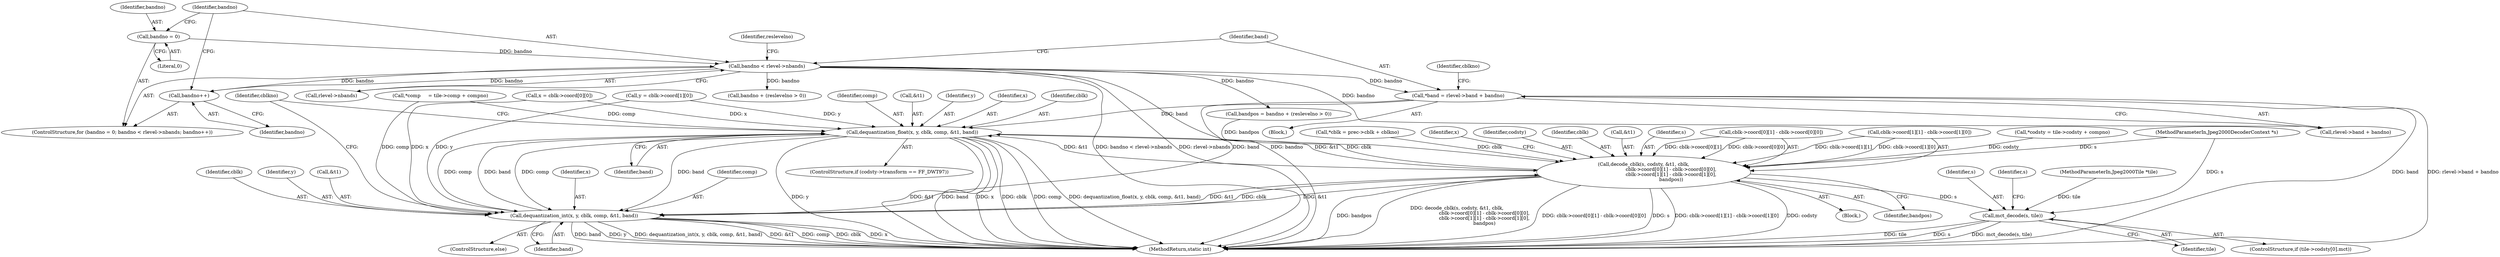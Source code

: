 digraph "0_FFmpeg_fe448cd28d674c3eff3072552eae366d0b659ce9@integer" {
"1000193" [label="(Call,*band = rlevel->band + bandno)"];
"1000182" [label="(Call,bandno < rlevel->nbands)"];
"1000187" [label="(Call,bandno++)"];
"1000179" [label="(Call,bandno = 0)"];
"1000359" [label="(Call,dequantization_float(x, y, cblk, comp, &t1, band))"];
"1000298" [label="(Call,decode_cblk(s, codsty, &t1, cblk,\n                                    cblk->coord[0][1] - cblk->coord[0][0],\n                                    cblk->coord[1][1] - cblk->coord[1][0],\n                                    bandpos))"];
"1000368" [label="(Call,dequantization_int(x, y, cblk, comp, &t1, band))"];
"1000405" [label="(Call,mct_decode(s, tile))"];
"1000353" [label="(ControlStructure,if (codsty->transform == FF_DWT97))"];
"1000334" [label="(Identifier,bandpos)"];
"1000193" [label="(Call,*band = rlevel->band + bandno)"];
"1000367" [label="(ControlStructure,else)"];
"1000335" [label="(Call,x = cblk->coord[0][0])"];
"1000406" [label="(Identifier,s)"];
"1000369" [label="(Identifier,x)"];
"1000291" [label="(Call,*cblk = prec->cblk + cblkno)"];
"1000183" [label="(Identifier,bandno)"];
"1000359" [label="(Call,dequantization_float(x, y, cblk, comp, &t1, band))"];
"1000336" [label="(Identifier,x)"];
"1000119" [label="(MethodParameterIn,Jpeg2000DecoderContext *s)"];
"1000207" [label="(Call,bandno + (reslevelno > 0))"];
"1000202" [label="(Identifier,cblkno)"];
"1000286" [label="(Identifier,cblkno)"];
"1000300" [label="(Identifier,codsty)"];
"1000298" [label="(Call,decode_cblk(s, codsty, &t1, cblk,\n                                    cblk->coord[0][1] - cblk->coord[0][0],\n                                    cblk->coord[1][1] - cblk->coord[1][0],\n                                    bandpos))"];
"1000412" [label="(Identifier,s)"];
"1000368" [label="(Call,dequantization_int(x, y, cblk, comp, &t1, band))"];
"1001114" [label="(MethodReturn,static int)"];
"1000120" [label="(MethodParameterIn,Jpeg2000Tile *tile)"];
"1000366" [label="(Identifier,band)"];
"1000363" [label="(Identifier,comp)"];
"1000364" [label="(Call,&t1)"];
"1000143" [label="(Call,*comp     = tile->comp + compno)"];
"1000180" [label="(Identifier,bandno)"];
"1000371" [label="(Identifier,cblk)"];
"1000189" [label="(Block,)"];
"1000303" [label="(Identifier,cblk)"];
"1000301" [label="(Call,&t1)"];
"1000287" [label="(Block,)"];
"1000168" [label="(Identifier,reslevelno)"];
"1000181" [label="(Literal,0)"];
"1000370" [label="(Identifier,y)"];
"1000407" [label="(Identifier,tile)"];
"1000373" [label="(Call,&t1)"];
"1000299" [label="(Identifier,s)"];
"1000187" [label="(Call,bandno++)"];
"1000188" [label="(Identifier,bandno)"];
"1000184" [label="(Call,rlevel->nbands)"];
"1000344" [label="(Call,y = cblk->coord[1][0])"];
"1000304" [label="(Call,cblk->coord[0][1] - cblk->coord[0][0])"];
"1000372" [label="(Identifier,comp)"];
"1000178" [label="(ControlStructure,for (bandno = 0; bandno < rlevel->nbands; bandno++))"];
"1000319" [label="(Call,cblk->coord[1][1] - cblk->coord[1][0])"];
"1000375" [label="(Identifier,band)"];
"1000405" [label="(Call,mct_decode(s, tile))"];
"1000361" [label="(Identifier,y)"];
"1000205" [label="(Call,bandpos = bandno + (reslevelno > 0))"];
"1000397" [label="(ControlStructure,if (tile->codsty[0].mct))"];
"1000182" [label="(Call,bandno < rlevel->nbands)"];
"1000360" [label="(Identifier,x)"];
"1000179" [label="(Call,bandno = 0)"];
"1000195" [label="(Call,rlevel->band + bandno)"];
"1000194" [label="(Identifier,band)"];
"1000151" [label="(Call,*codsty = tile->codsty + compno)"];
"1000362" [label="(Identifier,cblk)"];
"1000193" -> "1000189"  [label="AST: "];
"1000193" -> "1000195"  [label="CFG: "];
"1000194" -> "1000193"  [label="AST: "];
"1000195" -> "1000193"  [label="AST: "];
"1000202" -> "1000193"  [label="CFG: "];
"1000193" -> "1001114"  [label="DDG: band"];
"1000193" -> "1001114"  [label="DDG: rlevel->band + bandno"];
"1000182" -> "1000193"  [label="DDG: bandno"];
"1000193" -> "1000359"  [label="DDG: band"];
"1000193" -> "1000368"  [label="DDG: band"];
"1000182" -> "1000178"  [label="AST: "];
"1000182" -> "1000184"  [label="CFG: "];
"1000183" -> "1000182"  [label="AST: "];
"1000184" -> "1000182"  [label="AST: "];
"1000194" -> "1000182"  [label="CFG: "];
"1000168" -> "1000182"  [label="CFG: "];
"1000182" -> "1001114"  [label="DDG: bandno < rlevel->nbands"];
"1000182" -> "1001114"  [label="DDG: rlevel->nbands"];
"1000182" -> "1001114"  [label="DDG: bandno"];
"1000187" -> "1000182"  [label="DDG: bandno"];
"1000179" -> "1000182"  [label="DDG: bandno"];
"1000182" -> "1000187"  [label="DDG: bandno"];
"1000182" -> "1000195"  [label="DDG: bandno"];
"1000182" -> "1000205"  [label="DDG: bandno"];
"1000182" -> "1000207"  [label="DDG: bandno"];
"1000187" -> "1000178"  [label="AST: "];
"1000187" -> "1000188"  [label="CFG: "];
"1000188" -> "1000187"  [label="AST: "];
"1000183" -> "1000187"  [label="CFG: "];
"1000179" -> "1000178"  [label="AST: "];
"1000179" -> "1000181"  [label="CFG: "];
"1000180" -> "1000179"  [label="AST: "];
"1000181" -> "1000179"  [label="AST: "];
"1000183" -> "1000179"  [label="CFG: "];
"1000359" -> "1000353"  [label="AST: "];
"1000359" -> "1000366"  [label="CFG: "];
"1000360" -> "1000359"  [label="AST: "];
"1000361" -> "1000359"  [label="AST: "];
"1000362" -> "1000359"  [label="AST: "];
"1000363" -> "1000359"  [label="AST: "];
"1000364" -> "1000359"  [label="AST: "];
"1000366" -> "1000359"  [label="AST: "];
"1000286" -> "1000359"  [label="CFG: "];
"1000359" -> "1001114"  [label="DDG: y"];
"1000359" -> "1001114"  [label="DDG: &t1"];
"1000359" -> "1001114"  [label="DDG: band"];
"1000359" -> "1001114"  [label="DDG: x"];
"1000359" -> "1001114"  [label="DDG: cblk"];
"1000359" -> "1001114"  [label="DDG: comp"];
"1000359" -> "1001114"  [label="DDG: dequantization_float(x, y, cblk, comp, &t1, band)"];
"1000359" -> "1000298"  [label="DDG: &t1"];
"1000335" -> "1000359"  [label="DDG: x"];
"1000344" -> "1000359"  [label="DDG: y"];
"1000298" -> "1000359"  [label="DDG: cblk"];
"1000298" -> "1000359"  [label="DDG: &t1"];
"1000143" -> "1000359"  [label="DDG: comp"];
"1000368" -> "1000359"  [label="DDG: comp"];
"1000368" -> "1000359"  [label="DDG: band"];
"1000359" -> "1000368"  [label="DDG: comp"];
"1000359" -> "1000368"  [label="DDG: band"];
"1000298" -> "1000287"  [label="AST: "];
"1000298" -> "1000334"  [label="CFG: "];
"1000299" -> "1000298"  [label="AST: "];
"1000300" -> "1000298"  [label="AST: "];
"1000301" -> "1000298"  [label="AST: "];
"1000303" -> "1000298"  [label="AST: "];
"1000304" -> "1000298"  [label="AST: "];
"1000319" -> "1000298"  [label="AST: "];
"1000334" -> "1000298"  [label="AST: "];
"1000336" -> "1000298"  [label="CFG: "];
"1000298" -> "1001114"  [label="DDG: bandpos"];
"1000298" -> "1001114"  [label="DDG: decode_cblk(s, codsty, &t1, cblk,\n                                    cblk->coord[0][1] - cblk->coord[0][0],\n                                    cblk->coord[1][1] - cblk->coord[1][0],\n                                    bandpos)"];
"1000298" -> "1001114"  [label="DDG: cblk->coord[0][1] - cblk->coord[0][0]"];
"1000298" -> "1001114"  [label="DDG: s"];
"1000298" -> "1001114"  [label="DDG: cblk->coord[1][1] - cblk->coord[1][0]"];
"1000298" -> "1001114"  [label="DDG: codsty"];
"1000119" -> "1000298"  [label="DDG: s"];
"1000151" -> "1000298"  [label="DDG: codsty"];
"1000368" -> "1000298"  [label="DDG: &t1"];
"1000291" -> "1000298"  [label="DDG: cblk"];
"1000304" -> "1000298"  [label="DDG: cblk->coord[0][1]"];
"1000304" -> "1000298"  [label="DDG: cblk->coord[0][0]"];
"1000319" -> "1000298"  [label="DDG: cblk->coord[1][1]"];
"1000319" -> "1000298"  [label="DDG: cblk->coord[1][0]"];
"1000205" -> "1000298"  [label="DDG: bandpos"];
"1000298" -> "1000368"  [label="DDG: cblk"];
"1000298" -> "1000368"  [label="DDG: &t1"];
"1000298" -> "1000405"  [label="DDG: s"];
"1000368" -> "1000367"  [label="AST: "];
"1000368" -> "1000375"  [label="CFG: "];
"1000369" -> "1000368"  [label="AST: "];
"1000370" -> "1000368"  [label="AST: "];
"1000371" -> "1000368"  [label="AST: "];
"1000372" -> "1000368"  [label="AST: "];
"1000373" -> "1000368"  [label="AST: "];
"1000375" -> "1000368"  [label="AST: "];
"1000286" -> "1000368"  [label="CFG: "];
"1000368" -> "1001114"  [label="DDG: x"];
"1000368" -> "1001114"  [label="DDG: band"];
"1000368" -> "1001114"  [label="DDG: y"];
"1000368" -> "1001114"  [label="DDG: dequantization_int(x, y, cblk, comp, &t1, band)"];
"1000368" -> "1001114"  [label="DDG: &t1"];
"1000368" -> "1001114"  [label="DDG: comp"];
"1000368" -> "1001114"  [label="DDG: cblk"];
"1000335" -> "1000368"  [label="DDG: x"];
"1000344" -> "1000368"  [label="DDG: y"];
"1000143" -> "1000368"  [label="DDG: comp"];
"1000405" -> "1000397"  [label="AST: "];
"1000405" -> "1000407"  [label="CFG: "];
"1000406" -> "1000405"  [label="AST: "];
"1000407" -> "1000405"  [label="AST: "];
"1000412" -> "1000405"  [label="CFG: "];
"1000405" -> "1001114"  [label="DDG: mct_decode(s, tile)"];
"1000405" -> "1001114"  [label="DDG: tile"];
"1000405" -> "1001114"  [label="DDG: s"];
"1000119" -> "1000405"  [label="DDG: s"];
"1000120" -> "1000405"  [label="DDG: tile"];
}
